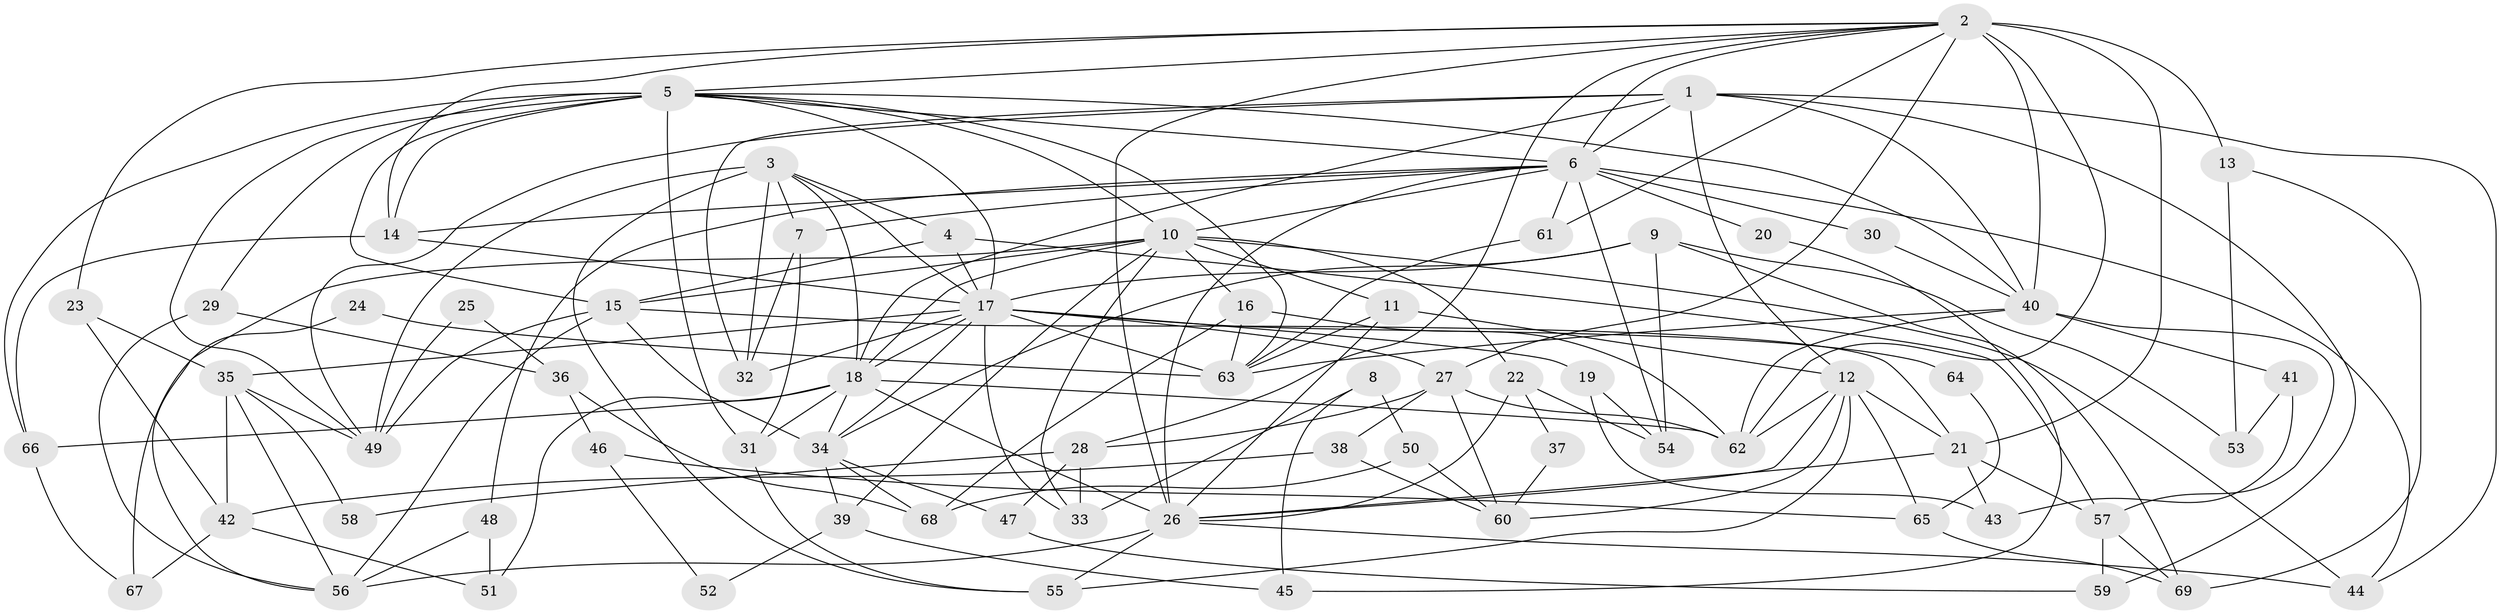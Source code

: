 // original degree distribution, {4: 0.2831858407079646, 2: 0.09734513274336283, 3: 0.3185840707964602, 6: 0.10619469026548672, 5: 0.1504424778761062, 8: 0.017699115044247787, 7: 0.02654867256637168}
// Generated by graph-tools (version 1.1) at 2025/51/03/04/25 22:51:23]
// undirected, 69 vertices, 169 edges
graph export_dot {
  node [color=gray90,style=filled];
  1;
  2;
  3;
  4;
  5;
  6;
  7;
  8;
  9;
  10;
  11;
  12;
  13;
  14;
  15;
  16;
  17;
  18;
  19;
  20;
  21;
  22;
  23;
  24;
  25;
  26;
  27;
  28;
  29;
  30;
  31;
  32;
  33;
  34;
  35;
  36;
  37;
  38;
  39;
  40;
  41;
  42;
  43;
  44;
  45;
  46;
  47;
  48;
  49;
  50;
  51;
  52;
  53;
  54;
  55;
  56;
  57;
  58;
  59;
  60;
  61;
  62;
  63;
  64;
  65;
  66;
  67;
  68;
  69;
  1 -- 6 [weight=1.0];
  1 -- 12 [weight=1.0];
  1 -- 18 [weight=1.0];
  1 -- 32 [weight=1.0];
  1 -- 40 [weight=1.0];
  1 -- 44 [weight=1.0];
  1 -- 49 [weight=1.0];
  1 -- 59 [weight=1.0];
  2 -- 5 [weight=1.0];
  2 -- 6 [weight=1.0];
  2 -- 13 [weight=2.0];
  2 -- 14 [weight=1.0];
  2 -- 21 [weight=2.0];
  2 -- 23 [weight=1.0];
  2 -- 26 [weight=1.0];
  2 -- 27 [weight=1.0];
  2 -- 28 [weight=1.0];
  2 -- 40 [weight=1.0];
  2 -- 61 [weight=1.0];
  2 -- 62 [weight=1.0];
  3 -- 4 [weight=1.0];
  3 -- 7 [weight=1.0];
  3 -- 17 [weight=1.0];
  3 -- 18 [weight=1.0];
  3 -- 32 [weight=1.0];
  3 -- 49 [weight=1.0];
  3 -- 55 [weight=2.0];
  4 -- 15 [weight=1.0];
  4 -- 17 [weight=1.0];
  4 -- 57 [weight=1.0];
  5 -- 6 [weight=1.0];
  5 -- 10 [weight=1.0];
  5 -- 14 [weight=1.0];
  5 -- 15 [weight=2.0];
  5 -- 17 [weight=1.0];
  5 -- 29 [weight=1.0];
  5 -- 31 [weight=2.0];
  5 -- 40 [weight=1.0];
  5 -- 49 [weight=1.0];
  5 -- 63 [weight=1.0];
  5 -- 66 [weight=1.0];
  6 -- 7 [weight=1.0];
  6 -- 10 [weight=1.0];
  6 -- 14 [weight=1.0];
  6 -- 20 [weight=2.0];
  6 -- 26 [weight=2.0];
  6 -- 30 [weight=2.0];
  6 -- 44 [weight=1.0];
  6 -- 48 [weight=1.0];
  6 -- 54 [weight=1.0];
  6 -- 61 [weight=1.0];
  7 -- 31 [weight=1.0];
  7 -- 32 [weight=1.0];
  8 -- 33 [weight=1.0];
  8 -- 45 [weight=1.0];
  8 -- 50 [weight=1.0];
  9 -- 17 [weight=1.0];
  9 -- 34 [weight=1.0];
  9 -- 53 [weight=1.0];
  9 -- 54 [weight=1.0];
  9 -- 69 [weight=1.0];
  10 -- 11 [weight=1.0];
  10 -- 15 [weight=1.0];
  10 -- 16 [weight=1.0];
  10 -- 18 [weight=1.0];
  10 -- 22 [weight=1.0];
  10 -- 33 [weight=1.0];
  10 -- 39 [weight=1.0];
  10 -- 44 [weight=1.0];
  10 -- 56 [weight=1.0];
  11 -- 12 [weight=1.0];
  11 -- 26 [weight=1.0];
  11 -- 63 [weight=1.0];
  12 -- 21 [weight=1.0];
  12 -- 26 [weight=1.0];
  12 -- 55 [weight=2.0];
  12 -- 60 [weight=1.0];
  12 -- 62 [weight=1.0];
  12 -- 65 [weight=1.0];
  13 -- 53 [weight=1.0];
  13 -- 69 [weight=1.0];
  14 -- 17 [weight=1.0];
  14 -- 66 [weight=1.0];
  15 -- 21 [weight=1.0];
  15 -- 34 [weight=1.0];
  15 -- 49 [weight=1.0];
  15 -- 56 [weight=1.0];
  16 -- 62 [weight=1.0];
  16 -- 63 [weight=1.0];
  16 -- 68 [weight=1.0];
  17 -- 18 [weight=1.0];
  17 -- 19 [weight=1.0];
  17 -- 27 [weight=1.0];
  17 -- 32 [weight=1.0];
  17 -- 33 [weight=1.0];
  17 -- 34 [weight=2.0];
  17 -- 35 [weight=1.0];
  17 -- 63 [weight=1.0];
  17 -- 64 [weight=2.0];
  18 -- 26 [weight=1.0];
  18 -- 31 [weight=1.0];
  18 -- 34 [weight=1.0];
  18 -- 51 [weight=1.0];
  18 -- 62 [weight=1.0];
  18 -- 66 [weight=1.0];
  19 -- 43 [weight=1.0];
  19 -- 54 [weight=1.0];
  20 -- 45 [weight=1.0];
  21 -- 26 [weight=1.0];
  21 -- 43 [weight=1.0];
  21 -- 57 [weight=1.0];
  22 -- 26 [weight=1.0];
  22 -- 37 [weight=1.0];
  22 -- 54 [weight=1.0];
  23 -- 35 [weight=1.0];
  23 -- 42 [weight=1.0];
  24 -- 63 [weight=1.0];
  24 -- 67 [weight=1.0];
  25 -- 36 [weight=1.0];
  25 -- 49 [weight=1.0];
  26 -- 44 [weight=1.0];
  26 -- 55 [weight=1.0];
  26 -- 56 [weight=1.0];
  27 -- 28 [weight=1.0];
  27 -- 38 [weight=1.0];
  27 -- 60 [weight=1.0];
  27 -- 62 [weight=1.0];
  28 -- 33 [weight=1.0];
  28 -- 47 [weight=1.0];
  28 -- 58 [weight=1.0];
  29 -- 36 [weight=1.0];
  29 -- 56 [weight=1.0];
  30 -- 40 [weight=1.0];
  31 -- 55 [weight=1.0];
  34 -- 39 [weight=1.0];
  34 -- 47 [weight=1.0];
  34 -- 68 [weight=1.0];
  35 -- 42 [weight=1.0];
  35 -- 49 [weight=1.0];
  35 -- 56 [weight=1.0];
  35 -- 58 [weight=1.0];
  36 -- 46 [weight=1.0];
  36 -- 68 [weight=1.0];
  37 -- 60 [weight=1.0];
  38 -- 42 [weight=1.0];
  38 -- 60 [weight=1.0];
  39 -- 45 [weight=1.0];
  39 -- 52 [weight=1.0];
  40 -- 41 [weight=1.0];
  40 -- 57 [weight=1.0];
  40 -- 62 [weight=1.0];
  40 -- 63 [weight=2.0];
  41 -- 43 [weight=1.0];
  41 -- 53 [weight=1.0];
  42 -- 51 [weight=1.0];
  42 -- 67 [weight=1.0];
  46 -- 52 [weight=1.0];
  46 -- 65 [weight=1.0];
  47 -- 59 [weight=1.0];
  48 -- 51 [weight=1.0];
  48 -- 56 [weight=1.0];
  50 -- 60 [weight=1.0];
  50 -- 68 [weight=1.0];
  57 -- 59 [weight=1.0];
  57 -- 69 [weight=1.0];
  61 -- 63 [weight=1.0];
  64 -- 65 [weight=1.0];
  65 -- 69 [weight=1.0];
  66 -- 67 [weight=1.0];
}
